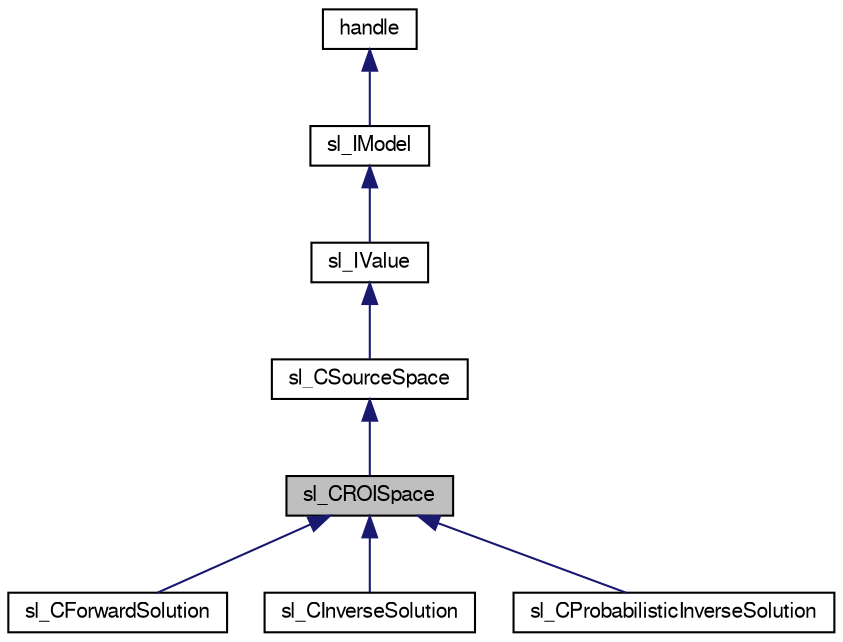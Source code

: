 digraph G
{
  edge [fontname="FreeSans",fontsize="10",labelfontname="FreeSans",labelfontsize="10"];
  node [fontname="FreeSans",fontsize="10",shape=record];
  Node1 [label="sl_CROISpace",height=0.2,width=0.4,color="black", fillcolor="grey75", style="filled" fontcolor="black"];
  Node2 -> Node1 [dir="back",color="midnightblue",fontsize="10",style="solid",fontname="FreeSans"];
  Node2 [label="sl_CSourceSpace",height=0.2,width=0.4,color="black", fillcolor="white", style="filled",URL="$classsl___c_source_space.html",tooltip="ToDo Summary of this class."];
  Node3 -> Node2 [dir="back",color="midnightblue",fontsize="10",style="solid",fontname="FreeSans"];
  Node3 [label="sl_IValue",height=0.2,width=0.4,color="black", fillcolor="white", style="filled",URL="$classsl___i_value.html",tooltip="ToDo Summary of this class."];
  Node4 -> Node3 [dir="back",color="midnightblue",fontsize="10",style="solid",fontname="FreeSans"];
  Node4 [label="sl_IModel",height=0.2,width=0.4,color="black", fillcolor="white", style="filled",URL="$classsl___i_model.html",tooltip="ToDo Summary of this class."];
  Node5 -> Node4 [dir="back",color="midnightblue",fontsize="10",style="solid",fontname="FreeSans"];
  Node5 [label="handle",height=0.2,width=0.4,color="black", fillcolor="white", style="filled",URL="$classhandle.html"];
  Node1 -> Node6 [dir="back",color="midnightblue",fontsize="10",style="solid",fontname="FreeSans"];
  Node6 [label="sl_CForwardSolution",height=0.2,width=0.4,color="black", fillcolor="white", style="filled",URL="$classsl___c_forward_solution.html",tooltip="ToDo Summary of this class."];
  Node1 -> Node7 [dir="back",color="midnightblue",fontsize="10",style="solid",fontname="FreeSans"];
  Node7 [label="sl_CInverseSolution",height=0.2,width=0.4,color="black", fillcolor="white", style="filled",URL="$classsl___c_inverse_solution.html",tooltip="Summary of this class goes here."];
  Node1 -> Node8 [dir="back",color="midnightblue",fontsize="10",style="solid",fontname="FreeSans"];
  Node8 [label="sl_CProbabilisticInverseSolution",height=0.2,width=0.4,color="black", fillcolor="white", style="filled",URL="$classsl___c_probabilistic_inverse_solution.html",tooltip="ToDo Summary of this class."];
}
